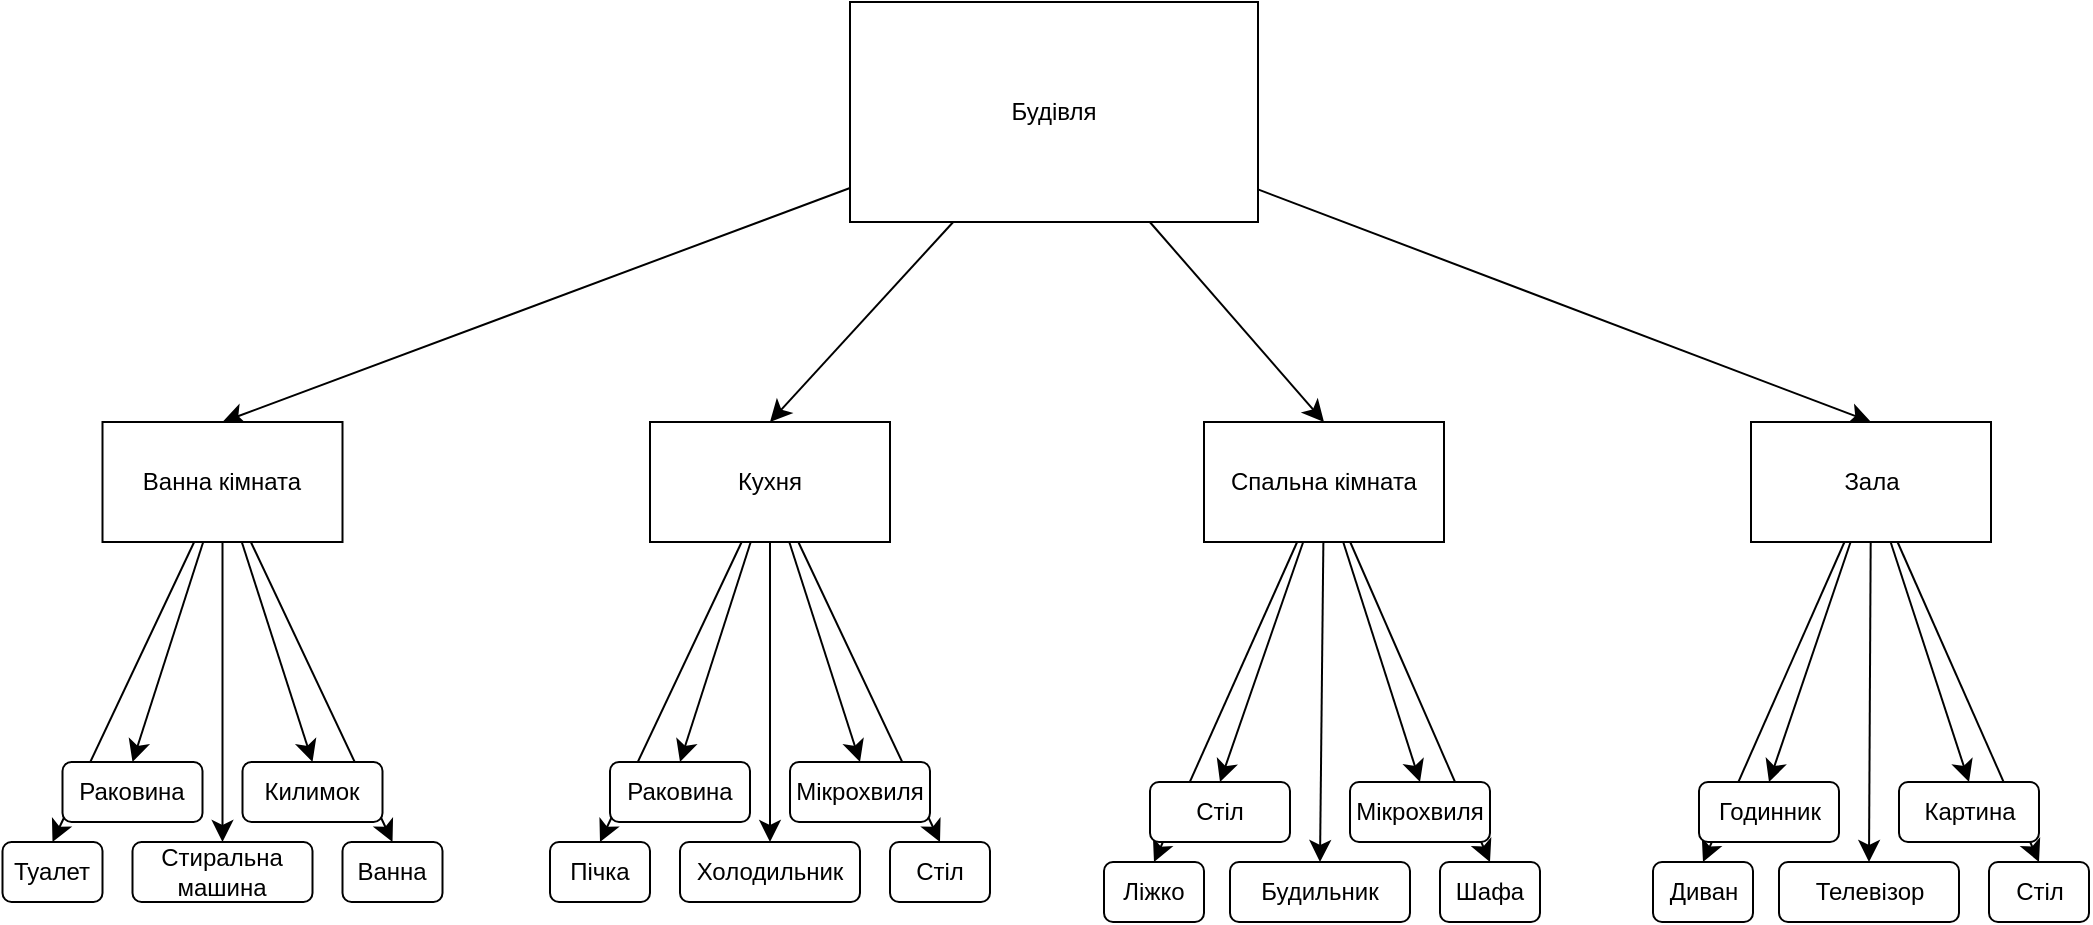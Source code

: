 <mxfile version="21.6.1" type="github">
  <diagram name="Страница 1" id="RkxzK4fgkEU0EIb3qZxL">
    <mxGraphModel dx="1728" dy="967" grid="1" gridSize="10" guides="1" tooltips="1" connect="1" arrows="1" fold="1" page="1" pageScale="1" pageWidth="827" pageHeight="1169" math="0" shadow="0">
      <root>
        <mxCell id="0" />
        <mxCell id="1" parent="0" />
        <mxCell id="IbV1uTqFQLyUbR32uXWx-80" style="edgeStyle=none;curved=1;rounded=0;orthogonalLoop=1;jettySize=auto;html=1;entryX=0.5;entryY=0;entryDx=0;entryDy=0;fontSize=12;startSize=8;endSize=8;" edge="1" parent="1" source="IbV1uTqFQLyUbR32uXWx-1" target="IbV1uTqFQLyUbR32uXWx-6">
          <mxGeometry relative="1" as="geometry" />
        </mxCell>
        <mxCell id="IbV1uTqFQLyUbR32uXWx-81" style="edgeStyle=none;curved=1;rounded=0;orthogonalLoop=1;jettySize=auto;html=1;entryX=0.5;entryY=0;entryDx=0;entryDy=0;fontSize=12;startSize=8;endSize=8;" edge="1" parent="1" source="IbV1uTqFQLyUbR32uXWx-1" target="IbV1uTqFQLyUbR32uXWx-5">
          <mxGeometry relative="1" as="geometry" />
        </mxCell>
        <mxCell id="IbV1uTqFQLyUbR32uXWx-83" style="edgeStyle=none;curved=1;rounded=0;orthogonalLoop=1;jettySize=auto;html=1;entryX=0.5;entryY=0;entryDx=0;entryDy=0;fontSize=12;startSize=8;endSize=8;" edge="1" parent="1" source="IbV1uTqFQLyUbR32uXWx-1" target="IbV1uTqFQLyUbR32uXWx-59">
          <mxGeometry relative="1" as="geometry" />
        </mxCell>
        <mxCell id="IbV1uTqFQLyUbR32uXWx-84" style="edgeStyle=none;curved=1;rounded=0;orthogonalLoop=1;jettySize=auto;html=1;entryX=0.5;entryY=0;entryDx=0;entryDy=0;fontSize=12;startSize=8;endSize=8;" edge="1" parent="1" source="IbV1uTqFQLyUbR32uXWx-1" target="IbV1uTqFQLyUbR32uXWx-4">
          <mxGeometry relative="1" as="geometry" />
        </mxCell>
        <mxCell id="IbV1uTqFQLyUbR32uXWx-1" value="Будівля" style="rounded=0;whiteSpace=wrap;html=1;" vertex="1" parent="1">
          <mxGeometry x="790" y="20" width="204" height="110" as="geometry" />
        </mxCell>
        <mxCell id="IbV1uTqFQLyUbR32uXWx-65" style="edgeStyle=none;curved=1;rounded=0;orthogonalLoop=1;jettySize=auto;html=1;entryX=0.5;entryY=0;entryDx=0;entryDy=0;fontSize=12;startSize=8;endSize=8;" edge="1" parent="1" source="IbV1uTqFQLyUbR32uXWx-4" target="IbV1uTqFQLyUbR32uXWx-63">
          <mxGeometry relative="1" as="geometry" />
        </mxCell>
        <mxCell id="IbV1uTqFQLyUbR32uXWx-66" style="edgeStyle=none;curved=1;rounded=0;orthogonalLoop=1;jettySize=auto;html=1;entryX=0.5;entryY=0;entryDx=0;entryDy=0;fontSize=12;startSize=8;endSize=8;" edge="1" parent="1" source="IbV1uTqFQLyUbR32uXWx-4" target="IbV1uTqFQLyUbR32uXWx-60">
          <mxGeometry relative="1" as="geometry" />
        </mxCell>
        <mxCell id="IbV1uTqFQLyUbR32uXWx-67" style="edgeStyle=none;curved=1;rounded=0;orthogonalLoop=1;jettySize=auto;html=1;entryX=0.5;entryY=0;entryDx=0;entryDy=0;fontSize=12;startSize=8;endSize=8;" edge="1" parent="1" source="IbV1uTqFQLyUbR32uXWx-4" target="IbV1uTqFQLyUbR32uXWx-64">
          <mxGeometry relative="1" as="geometry" />
        </mxCell>
        <mxCell id="IbV1uTqFQLyUbR32uXWx-68" style="edgeStyle=none;curved=1;rounded=0;orthogonalLoop=1;jettySize=auto;html=1;entryX=0.5;entryY=0;entryDx=0;entryDy=0;fontSize=12;startSize=8;endSize=8;" edge="1" parent="1" source="IbV1uTqFQLyUbR32uXWx-4" target="IbV1uTqFQLyUbR32uXWx-62">
          <mxGeometry relative="1" as="geometry" />
        </mxCell>
        <mxCell id="IbV1uTqFQLyUbR32uXWx-69" style="edgeStyle=none;curved=1;rounded=0;orthogonalLoop=1;jettySize=auto;html=1;entryX=0.5;entryY=0;entryDx=0;entryDy=0;fontSize=12;startSize=8;endSize=8;" edge="1" parent="1" source="IbV1uTqFQLyUbR32uXWx-4" target="IbV1uTqFQLyUbR32uXWx-61">
          <mxGeometry relative="1" as="geometry" />
        </mxCell>
        <mxCell id="IbV1uTqFQLyUbR32uXWx-4" value="Ванна кімната" style="rounded=0;whiteSpace=wrap;html=1;" vertex="1" parent="1">
          <mxGeometry x="416.25" y="230" width="120" height="60" as="geometry" />
        </mxCell>
        <mxCell id="IbV1uTqFQLyUbR32uXWx-39" style="edgeStyle=none;curved=1;rounded=0;orthogonalLoop=1;jettySize=auto;html=1;entryX=0.5;entryY=0;entryDx=0;entryDy=0;fontSize=12;startSize=8;endSize=8;" edge="1" parent="1" source="IbV1uTqFQLyUbR32uXWx-5" target="IbV1uTqFQLyUbR32uXWx-38">
          <mxGeometry relative="1" as="geometry" />
        </mxCell>
        <mxCell id="IbV1uTqFQLyUbR32uXWx-41" style="edgeStyle=none;curved=1;rounded=0;orthogonalLoop=1;jettySize=auto;html=1;entryX=0.5;entryY=0;entryDx=0;entryDy=0;fontSize=12;startSize=8;endSize=8;" edge="1" parent="1" source="IbV1uTqFQLyUbR32uXWx-5" target="IbV1uTqFQLyUbR32uXWx-35">
          <mxGeometry relative="1" as="geometry" />
        </mxCell>
        <mxCell id="IbV1uTqFQLyUbR32uXWx-42" style="edgeStyle=none;curved=1;rounded=0;orthogonalLoop=1;jettySize=auto;html=1;entryX=0.5;entryY=0;entryDx=0;entryDy=0;fontSize=12;startSize=8;endSize=8;" edge="1" parent="1" source="IbV1uTqFQLyUbR32uXWx-5" target="IbV1uTqFQLyUbR32uXWx-40">
          <mxGeometry relative="1" as="geometry" />
        </mxCell>
        <mxCell id="IbV1uTqFQLyUbR32uXWx-43" style="edgeStyle=none;curved=1;rounded=0;orthogonalLoop=1;jettySize=auto;html=1;entryX=0.5;entryY=0;entryDx=0;entryDy=0;fontSize=12;startSize=8;endSize=8;" edge="1" parent="1" source="IbV1uTqFQLyUbR32uXWx-5" target="IbV1uTqFQLyUbR32uXWx-37">
          <mxGeometry relative="1" as="geometry" />
        </mxCell>
        <mxCell id="IbV1uTqFQLyUbR32uXWx-44" style="edgeStyle=none;curved=1;rounded=0;orthogonalLoop=1;jettySize=auto;html=1;entryX=0.5;entryY=0;entryDx=0;entryDy=0;fontSize=12;startSize=8;endSize=8;" edge="1" parent="1" source="IbV1uTqFQLyUbR32uXWx-5" target="IbV1uTqFQLyUbR32uXWx-36">
          <mxGeometry relative="1" as="geometry" />
        </mxCell>
        <mxCell id="IbV1uTqFQLyUbR32uXWx-5" value="Кухня" style="rounded=0;whiteSpace=wrap;html=1;" vertex="1" parent="1">
          <mxGeometry x="690" y="230" width="120" height="60" as="geometry" />
        </mxCell>
        <mxCell id="IbV1uTqFQLyUbR32uXWx-51" style="edgeStyle=none;curved=1;rounded=0;orthogonalLoop=1;jettySize=auto;html=1;entryX=0.5;entryY=0;entryDx=0;entryDy=0;fontSize=12;startSize=8;endSize=8;" edge="1" parent="1" source="IbV1uTqFQLyUbR32uXWx-6" target="IbV1uTqFQLyUbR32uXWx-49">
          <mxGeometry relative="1" as="geometry" />
        </mxCell>
        <mxCell id="IbV1uTqFQLyUbR32uXWx-55" style="edgeStyle=none;curved=1;rounded=0;orthogonalLoop=1;jettySize=auto;html=1;entryX=0.5;entryY=0;entryDx=0;entryDy=0;fontSize=12;startSize=8;endSize=8;" edge="1" parent="1" source="IbV1uTqFQLyUbR32uXWx-6" target="IbV1uTqFQLyUbR32uXWx-54">
          <mxGeometry relative="1" as="geometry" />
        </mxCell>
        <mxCell id="IbV1uTqFQLyUbR32uXWx-56" style="edgeStyle=none;curved=1;rounded=0;orthogonalLoop=1;jettySize=auto;html=1;entryX=0.5;entryY=0;entryDx=0;entryDy=0;fontSize=12;startSize=8;endSize=8;" edge="1" parent="1" source="IbV1uTqFQLyUbR32uXWx-6" target="IbV1uTqFQLyUbR32uXWx-53">
          <mxGeometry relative="1" as="geometry" />
        </mxCell>
        <mxCell id="IbV1uTqFQLyUbR32uXWx-57" style="edgeStyle=none;curved=1;rounded=0;orthogonalLoop=1;jettySize=auto;html=1;entryX=0.5;entryY=0;entryDx=0;entryDy=0;fontSize=12;startSize=8;endSize=8;" edge="1" parent="1" source="IbV1uTqFQLyUbR32uXWx-6" target="IbV1uTqFQLyUbR32uXWx-50">
          <mxGeometry relative="1" as="geometry" />
        </mxCell>
        <mxCell id="IbV1uTqFQLyUbR32uXWx-58" style="edgeStyle=none;curved=1;rounded=0;orthogonalLoop=1;jettySize=auto;html=1;entryX=0.5;entryY=0;entryDx=0;entryDy=0;fontSize=12;startSize=8;endSize=8;" edge="1" parent="1" source="IbV1uTqFQLyUbR32uXWx-6" target="IbV1uTqFQLyUbR32uXWx-52">
          <mxGeometry relative="1" as="geometry" />
        </mxCell>
        <mxCell id="IbV1uTqFQLyUbR32uXWx-6" value="Спальна кімната" style="rounded=0;whiteSpace=wrap;html=1;" vertex="1" parent="1">
          <mxGeometry x="967" y="230" width="120" height="60" as="geometry" />
        </mxCell>
        <mxCell id="IbV1uTqFQLyUbR32uXWx-35" value="Мікрохвиля" style="rounded=1;whiteSpace=wrap;html=1;" vertex="1" parent="1">
          <mxGeometry x="760" y="400" width="70" height="30" as="geometry" />
        </mxCell>
        <mxCell id="IbV1uTqFQLyUbR32uXWx-36" value="Пічка" style="rounded=1;whiteSpace=wrap;html=1;" vertex="1" parent="1">
          <mxGeometry x="640" y="440" width="50" height="30" as="geometry" />
        </mxCell>
        <mxCell id="IbV1uTqFQLyUbR32uXWx-37" value="Стіл" style="rounded=1;whiteSpace=wrap;html=1;" vertex="1" parent="1">
          <mxGeometry x="810" y="440" width="50" height="30" as="geometry" />
        </mxCell>
        <mxCell id="IbV1uTqFQLyUbR32uXWx-38" value="Холодильник" style="rounded=1;whiteSpace=wrap;html=1;" vertex="1" parent="1">
          <mxGeometry x="705" y="440" width="90" height="30" as="geometry" />
        </mxCell>
        <mxCell id="IbV1uTqFQLyUbR32uXWx-40" value="Раковина" style="rounded=1;whiteSpace=wrap;html=1;" vertex="1" parent="1">
          <mxGeometry x="670" y="400" width="70" height="30" as="geometry" />
        </mxCell>
        <mxCell id="IbV1uTqFQLyUbR32uXWx-49" value="Будильник" style="rounded=1;whiteSpace=wrap;html=1;" vertex="1" parent="1">
          <mxGeometry x="980" y="450" width="90" height="30" as="geometry" />
        </mxCell>
        <mxCell id="IbV1uTqFQLyUbR32uXWx-50" value="Шафа" style="rounded=1;whiteSpace=wrap;html=1;" vertex="1" parent="1">
          <mxGeometry x="1085" y="450" width="50" height="30" as="geometry" />
        </mxCell>
        <mxCell id="IbV1uTqFQLyUbR32uXWx-52" value="Ліжко" style="rounded=1;whiteSpace=wrap;html=1;" vertex="1" parent="1">
          <mxGeometry x="917" y="450" width="50" height="30" as="geometry" />
        </mxCell>
        <mxCell id="IbV1uTqFQLyUbR32uXWx-53" value="Мікрохвиля" style="rounded=1;whiteSpace=wrap;html=1;" vertex="1" parent="1">
          <mxGeometry x="1040" y="410" width="70" height="30" as="geometry" />
        </mxCell>
        <mxCell id="IbV1uTqFQLyUbR32uXWx-54" value="Стіл" style="rounded=1;whiteSpace=wrap;html=1;" vertex="1" parent="1">
          <mxGeometry x="940" y="410" width="70" height="30" as="geometry" />
        </mxCell>
        <mxCell id="IbV1uTqFQLyUbR32uXWx-75" style="edgeStyle=none;curved=1;rounded=0;orthogonalLoop=1;jettySize=auto;html=1;entryX=0.5;entryY=0;entryDx=0;entryDy=0;fontSize=12;startSize=8;endSize=8;" edge="1" parent="1" source="IbV1uTqFQLyUbR32uXWx-59" target="IbV1uTqFQLyUbR32uXWx-70">
          <mxGeometry relative="1" as="geometry" />
        </mxCell>
        <mxCell id="IbV1uTqFQLyUbR32uXWx-76" style="edgeStyle=none;curved=1;rounded=0;orthogonalLoop=1;jettySize=auto;html=1;entryX=0.5;entryY=0;entryDx=0;entryDy=0;fontSize=12;startSize=8;endSize=8;" edge="1" parent="1" source="IbV1uTqFQLyUbR32uXWx-59" target="IbV1uTqFQLyUbR32uXWx-74">
          <mxGeometry relative="1" as="geometry" />
        </mxCell>
        <mxCell id="IbV1uTqFQLyUbR32uXWx-77" style="edgeStyle=none;curved=1;rounded=0;orthogonalLoop=1;jettySize=auto;html=1;entryX=0.5;entryY=0;entryDx=0;entryDy=0;fontSize=12;startSize=8;endSize=8;" edge="1" parent="1" source="IbV1uTqFQLyUbR32uXWx-59" target="IbV1uTqFQLyUbR32uXWx-73">
          <mxGeometry relative="1" as="geometry" />
        </mxCell>
        <mxCell id="IbV1uTqFQLyUbR32uXWx-78" style="edgeStyle=none;curved=1;rounded=0;orthogonalLoop=1;jettySize=auto;html=1;entryX=0.5;entryY=0;entryDx=0;entryDy=0;fontSize=12;startSize=8;endSize=8;" edge="1" parent="1" source="IbV1uTqFQLyUbR32uXWx-59" target="IbV1uTqFQLyUbR32uXWx-71">
          <mxGeometry relative="1" as="geometry" />
        </mxCell>
        <mxCell id="IbV1uTqFQLyUbR32uXWx-79" style="edgeStyle=none;curved=1;rounded=0;orthogonalLoop=1;jettySize=auto;html=1;entryX=0.5;entryY=0;entryDx=0;entryDy=0;fontSize=12;startSize=8;endSize=8;" edge="1" parent="1" source="IbV1uTqFQLyUbR32uXWx-59" target="IbV1uTqFQLyUbR32uXWx-72">
          <mxGeometry relative="1" as="geometry" />
        </mxCell>
        <mxCell id="IbV1uTqFQLyUbR32uXWx-59" value="Зала" style="rounded=0;whiteSpace=wrap;html=1;" vertex="1" parent="1">
          <mxGeometry x="1240.5" y="230" width="120" height="60" as="geometry" />
        </mxCell>
        <mxCell id="IbV1uTqFQLyUbR32uXWx-60" value="Килимок" style="rounded=1;whiteSpace=wrap;html=1;" vertex="1" parent="1">
          <mxGeometry x="486.25" y="400" width="70" height="30" as="geometry" />
        </mxCell>
        <mxCell id="IbV1uTqFQLyUbR32uXWx-61" value="Туалет" style="rounded=1;whiteSpace=wrap;html=1;" vertex="1" parent="1">
          <mxGeometry x="366.25" y="440" width="50" height="30" as="geometry" />
        </mxCell>
        <mxCell id="IbV1uTqFQLyUbR32uXWx-62" value="Ванна" style="rounded=1;whiteSpace=wrap;html=1;" vertex="1" parent="1">
          <mxGeometry x="536.25" y="440" width="50" height="30" as="geometry" />
        </mxCell>
        <mxCell id="IbV1uTqFQLyUbR32uXWx-63" value="Стиральна машина" style="rounded=1;whiteSpace=wrap;html=1;" vertex="1" parent="1">
          <mxGeometry x="431.25" y="440" width="90" height="30" as="geometry" />
        </mxCell>
        <mxCell id="IbV1uTqFQLyUbR32uXWx-64" value="Раковина" style="rounded=1;whiteSpace=wrap;html=1;" vertex="1" parent="1">
          <mxGeometry x="396.25" y="400" width="70" height="30" as="geometry" />
        </mxCell>
        <mxCell id="IbV1uTqFQLyUbR32uXWx-70" value="Телевізор" style="rounded=1;whiteSpace=wrap;html=1;" vertex="1" parent="1">
          <mxGeometry x="1254.5" y="450" width="90" height="30" as="geometry" />
        </mxCell>
        <mxCell id="IbV1uTqFQLyUbR32uXWx-71" value="Стіл" style="rounded=1;whiteSpace=wrap;html=1;" vertex="1" parent="1">
          <mxGeometry x="1359.5" y="450" width="50" height="30" as="geometry" />
        </mxCell>
        <mxCell id="IbV1uTqFQLyUbR32uXWx-72" value="Диван" style="rounded=1;whiteSpace=wrap;html=1;" vertex="1" parent="1">
          <mxGeometry x="1191.5" y="450" width="50" height="30" as="geometry" />
        </mxCell>
        <mxCell id="IbV1uTqFQLyUbR32uXWx-73" value="Картина" style="rounded=1;whiteSpace=wrap;html=1;" vertex="1" parent="1">
          <mxGeometry x="1314.5" y="410" width="70" height="30" as="geometry" />
        </mxCell>
        <mxCell id="IbV1uTqFQLyUbR32uXWx-74" value="Годинник" style="rounded=1;whiteSpace=wrap;html=1;" vertex="1" parent="1">
          <mxGeometry x="1214.5" y="410" width="70" height="30" as="geometry" />
        </mxCell>
      </root>
    </mxGraphModel>
  </diagram>
</mxfile>
